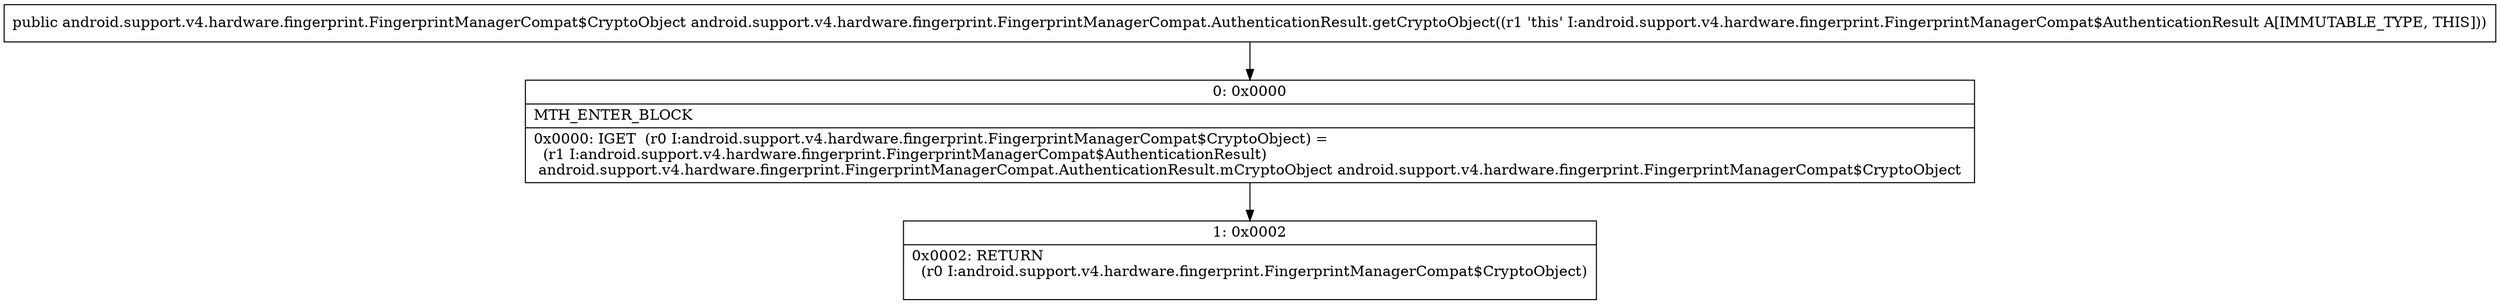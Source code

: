 digraph "CFG forandroid.support.v4.hardware.fingerprint.FingerprintManagerCompat.AuthenticationResult.getCryptoObject()Landroid\/support\/v4\/hardware\/fingerprint\/FingerprintManagerCompat$CryptoObject;" {
Node_0 [shape=record,label="{0\:\ 0x0000|MTH_ENTER_BLOCK\l|0x0000: IGET  (r0 I:android.support.v4.hardware.fingerprint.FingerprintManagerCompat$CryptoObject) = \l  (r1 I:android.support.v4.hardware.fingerprint.FingerprintManagerCompat$AuthenticationResult)\l android.support.v4.hardware.fingerprint.FingerprintManagerCompat.AuthenticationResult.mCryptoObject android.support.v4.hardware.fingerprint.FingerprintManagerCompat$CryptoObject \l}"];
Node_1 [shape=record,label="{1\:\ 0x0002|0x0002: RETURN  \l  (r0 I:android.support.v4.hardware.fingerprint.FingerprintManagerCompat$CryptoObject)\l \l}"];
MethodNode[shape=record,label="{public android.support.v4.hardware.fingerprint.FingerprintManagerCompat$CryptoObject android.support.v4.hardware.fingerprint.FingerprintManagerCompat.AuthenticationResult.getCryptoObject((r1 'this' I:android.support.v4.hardware.fingerprint.FingerprintManagerCompat$AuthenticationResult A[IMMUTABLE_TYPE, THIS])) }"];
MethodNode -> Node_0;
Node_0 -> Node_1;
}

